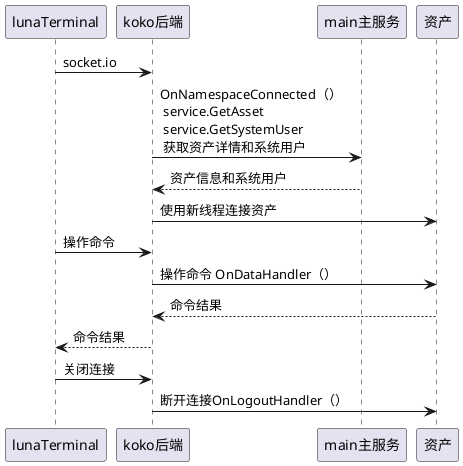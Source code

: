 @startuml
lunaTerminal -> koko后端: socket.io
koko后端 -> main主服务:   OnNamespaceConnected（） \n service.GetAsset \n service.GetSystemUser \n 获取资产详情和系统用户
main主服务 --> koko后端: 资产信息和系统用户
koko后端 -> 资产: 使用新线程连接资产
lunaTerminal -> koko后端: 操作命令
koko后端 -> 资产: 操作命令 OnDataHandler（）
资产 --> koko后端: 命令结果
koko后端 --> lunaTerminal: 命令结果
lunaTerminal -> koko后端: 关闭连接
koko后端 -> 资产: 断开连接OnLogoutHandler（）
@enduml